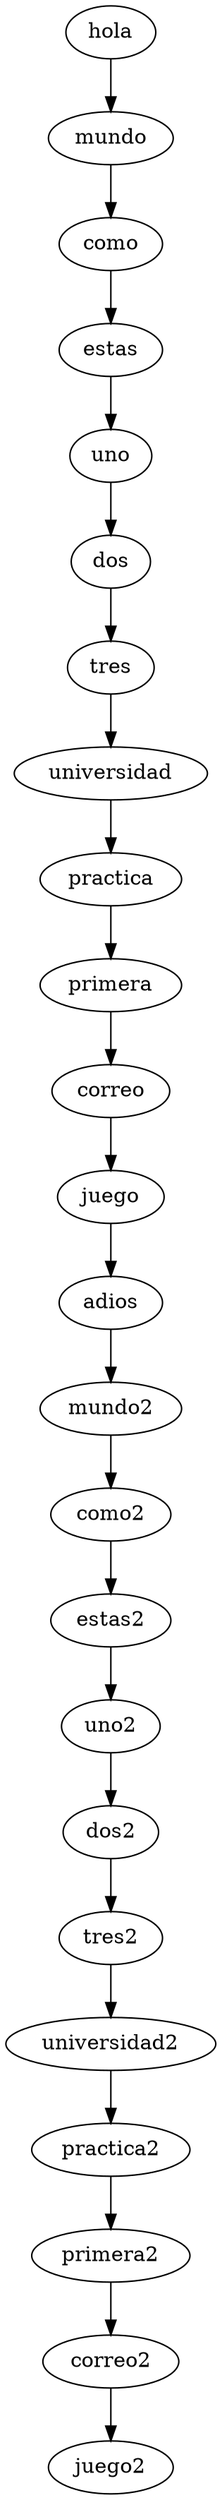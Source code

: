 digraph G{ 
hola->mundo
mundo->como
como->estas
estas->uno
uno->dos
dos->tres
tres->universidad
universidad->practica
practica->primera
primera->correo
correo->juego
juego->adios
adios->mundo2
mundo2->como2
como2->estas2
estas2->uno2
uno2->dos2
dos2->tres2
tres2->universidad2
universidad2->practica2
practica2->primera2
primera2->correo2
correo2->juego2
}
